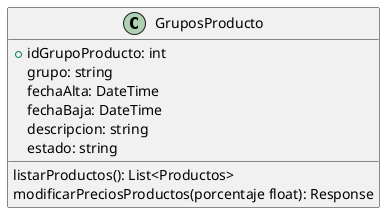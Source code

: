 @startuml GruposProducto
class GruposProducto{
    +idGrupoProducto: int
    grupo: string
    fechaAlta: DateTime
    fechaBaja: DateTime
    descripcion: string
    estado: string

    listarProductos(): List<Productos>
    modificarPreciosProductos(porcentaje float): Response
}
@enduml